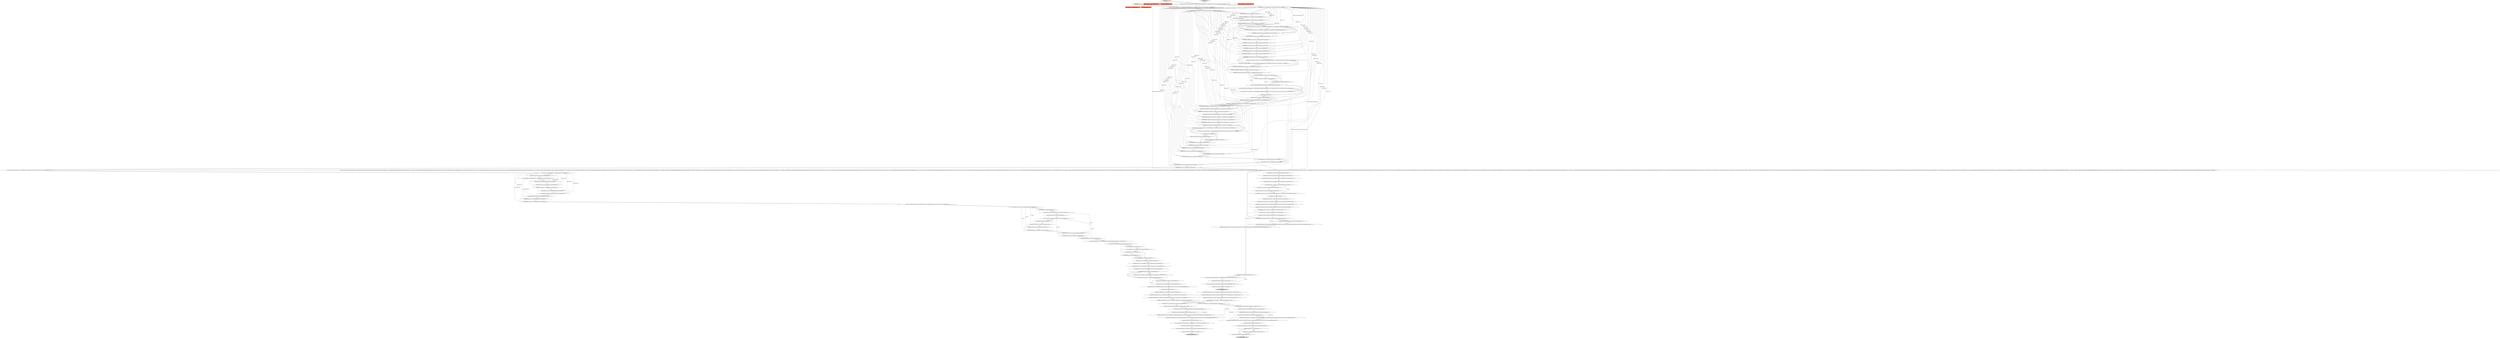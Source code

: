 digraph {
165 [style = filled, label = "AssignIpAddressSearch.done()@@@95@@@['0', '0', '1']", fillcolor = white, shape = ellipse image = "AAA0AAABBB3BBB"];
38 [style = filled, label = "defaultVPCOffProviders.put(Service.NetworkACL,defaultProviders)@@@45@@@['1', '1', '1']", fillcolor = white, shape = ellipse image = "AAA0AAABBB1BBB"];
153 [style = filled, label = "Map<Network.Service,Set<Network.Provider>> netscalerServiceProviders = new HashMap<Network.Service,Set<Network.Provider>>()@@@64@@@['0', '0', '1']", fillcolor = white, shape = ellipse image = "AAA0AAABBB3BBB"];
17 [style = filled, label = "defaultIsolatedNetworkOfferingProviders.put(Service.Vpn,defaultProviders)@@@18@@@['1', '1', '1']", fillcolor = white, shape = ellipse image = "AAA0AAABBB1BBB"];
50 [style = filled, label = "defaultIsolatedNetworkOfferingProviders.put(Service.StaticNat,defaultProviders)@@@16@@@['1', '1', '1']", fillcolor = white, shape = ellipse image = "AAA0AAABBB1BBB"];
27 [style = filled, label = "defaultVPCOffProviders.put(Service.StaticNat,defaultProviders)@@@49@@@['1', '1', '1']", fillcolor = white, shape = ellipse image = "AAA0AAABBB1BBB"];
54 [style = filled, label = "defaultIsolatedNetworkOfferingProviders.put(Service.Dns,defaultProviders)@@@11@@@['1', '1', '1']", fillcolor = white, shape = ellipse image = "AAA0AAABBB1BBB"];
63 [style = filled, label = "defaultIsolatedSourceNatEnabledNetworkOfferingProviders.put(Service.Lb,defaultProviders)@@@34@@@['1', '1', '1']", fillcolor = white, shape = ellipse image = "AAA0AAABBB1BBB"];
127 [style = filled, label = "AssignIpAddressFromPodVlanSearch.and(\"dc\",AssignIpAddressFromPodVlanSearch.entity().getDataCenterId(),Op.EQ)@@@97@@@['0', '0', '1']", fillcolor = white, shape = ellipse image = "AAA0AAABBB3BBB"];
34 [style = filled, label = "defaultIsolatedNetworkOfferingProviders.put(Service.PortForwarding,defaultProviders)@@@17@@@['1', '1', '1']", fillcolor = white, shape = ellipse image = "AAA0AAABBB1BBB"];
95 [style = filled, label = "vlanSearch.and(\"type\",vlanSearch.entity().getVlanType(),Op.EQ)@@@129@@@['0', '1', '0']", fillcolor = white, shape = ellipse image = "AAA0AAABBB2BBB"];
133 [style = filled, label = "vlanSearch.and(\"type\",vlanSearch.entity().getVlanType(),Op.EQ)@@@92@@@['0', '0', '1']", fillcolor = white, shape = ellipse image = "AAA0AAABBB3BBB"];
97 [style = filled, label = "netscalerServiceProviders.put(Service.StaticNat,nsProvider)@@@75@@@['0', '0', '1']", fillcolor = white, shape = ellipse image = "AAA0AAABBB3BBB"];
150 [style = filled, label = "SearchBuilder<VlanVO> podVlanSearch = _vlanDao.createSearchBuilder()@@@100@@@['0', '0', '1']", fillcolor = white, shape = ellipse image = "AAA0AAABBB3BBB"];
44 [style = filled, label = "defaultProviders.clear()@@@27@@@['1', '1', '1']", fillcolor = white, shape = ellipse image = "AAA0AAABBB1BBB"];
124 [style = filled, label = "Set<Provider> sgProviders = new HashSet<Provider>()@@@23@@@['0', '0', '1']", fillcolor = white, shape = ellipse image = "AAA0AAABBB3BBB"];
135 [style = filled, label = "AssignIpAddressSearch.and(\"forSystemVms\",AssignIpAddressSearch.entity().isForSystemVms(),Op.EQ)@@@89@@@['0', '0', '1']", fillcolor = white, shape = ellipse image = "AAA0AAABBB3BBB"];
70 [style = filled, label = "final Map<Network.Service,Set<Network.Provider>> defaultIsolatedSourceNatEnabledNetworkOfferingProviders = new HashMap<Network.Service,Set<Network.Provider>>()@@@26@@@['1', '1', '0']", fillcolor = white, shape = ellipse image = "AAA0AAABBB1BBB"];
93 [style = filled, label = "AssignIpAddressFromPodVlanSearch = _ipAddressDao.createSearchBuilder()@@@133@@@['0', '1', '0']", fillcolor = white, shape = ellipse image = "AAA0AAABBB2BBB"];
25 [style = filled, label = "Transaction.execute(new TransactionCallbackNoReturn(){@Override public void doInTransactionWithoutResult(final TransactionStatus status){NetworkOfferingVO offering = nullif (_networkOfferingDao.findByUniqueName(NetworkOffering.QuickCloudNoServices) == null) {offering = _configMgr.createNetworkOffering(NetworkOffering.QuickCloudNoServices,\"Offering for QuickCloud with no services\",TrafficType.Guest,null,true,Availability.Optional,null,new HashMap<Network.Service,Set<Network.Provider>>(),true,Network.GuestType.Shared,false,null,true,null,true,false,null,false,null,true,false,null,null,true)}if (_networkOfferingDao.findByUniqueName(NetworkOffering.DefaultSharedNetworkOfferingWithSGService) == null) {offering = _configMgr.createNetworkOffering(NetworkOffering.DefaultSharedNetworkOfferingWithSGService,\"Offering for Shared Security group enabled networks\",TrafficType.Guest,null,true,Availability.Optional,null,defaultSharedNetworkOfferingProviders,true,Network.GuestType.Shared,false,null,true,null,true,false,null,false,null,true,false,null,null,true)}if (_networkOfferingDao.findByUniqueName(NetworkOffering.DefaultSharedNetworkOffering) == null) {offering = _configMgr.createNetworkOffering(NetworkOffering.DefaultSharedNetworkOffering,\"Offering for Shared networks\",TrafficType.Guest,null,true,Availability.Optional,null,defaultSharedNetworkOfferingProviders,true,Network.GuestType.Shared,false,null,true,null,true,false,null,false,null,true,false,null,null,true)}if (_networkOfferingDao.findByUniqueName(NetworkOffering.DefaultIsolatedNetworkOfferingWithSourceNatService) == null) {offering = _configMgr.createNetworkOffering(NetworkOffering.DefaultIsolatedNetworkOfferingWithSourceNatService,\"Offering for Isolated networks with Source Nat service enabled\",TrafficType.Guest,null,false,Availability.Required,null,defaultIsolatedSourceNatEnabledNetworkOfferingProviders,true,Network.GuestType.Isolated,false,null,true,null,false,false,null,false,null,true,false,null,null,true)}if (_networkOfferingDao.findByUniqueName(NetworkOffering.DefaultIsolatedNetworkOfferingForVpcNetworks) == null) {offering = _configMgr.createNetworkOffering(NetworkOffering.DefaultIsolatedNetworkOfferingForVpcNetworks,\"Offering for Isolated VPC networks with Source Nat service enabled\",TrafficType.Guest,null,false,Availability.Optional,null,defaultVPCOffProviders,true,Network.GuestType.Isolated,false,null,false,null,false,false,null,false,null,true,true,null,null,true)}if (_networkOfferingDao.findByUniqueName(NetworkOffering.DefaultIsolatedNetworkOfferingForVpcNetworksNoLB) == null) {defaultVPCOffProviders.remove(Service.Lb)offering = _configMgr.createNetworkOffering(NetworkOffering.DefaultIsolatedNetworkOfferingForVpcNetworksNoLB,\"Offering for Isolated VPC networks with Source Nat service enabled and LB service disabled\",TrafficType.Guest,null,false,Availability.Optional,null,defaultVPCOffProviders,true,Network.GuestType.Isolated,false,null,false,null,false,false,null,false,null,true,true,null,null,true)}if (_networkOfferingDao.findByUniqueName(NetworkOffering.DefaultIsolatedNetworkOffering) == null) {offering = _configMgr.createNetworkOffering(NetworkOffering.DefaultIsolatedNetworkOffering,\"Offering for Isolated networks with no Source Nat service\",TrafficType.Guest,null,true,Availability.Optional,null,defaultIsolatedNetworkOfferingProviders,true,Network.GuestType.Isolated,false,null,true,null,true,false,null,false,null,true,false,null,null,true)}final Map<Network.Service,Set<Network.Provider>> internalLbOffProviders = new HashMap<Network.Service,Set<Network.Provider>>()final Set<Network.Provider> defaultVpcProvider = new HashSet<Network.Provider>()defaultVpcProvider.add(Network.Provider.VPCVirtualRouter)final Set<Network.Provider> defaultInternalLbProvider = new HashSet<Network.Provider>()defaultInternalLbProvider.add(Network.Provider.InternalLbVm)internalLbOffProviders.put(Service.Dhcp,defaultVpcProvider)internalLbOffProviders.put(Service.Dns,defaultVpcProvider)internalLbOffProviders.put(Service.UserData,defaultVpcProvider)internalLbOffProviders.put(Service.NetworkACL,defaultVpcProvider)internalLbOffProviders.put(Service.Gateway,defaultVpcProvider)internalLbOffProviders.put(Service.Lb,defaultInternalLbProvider)internalLbOffProviders.put(Service.SourceNat,defaultVpcProvider)if (_networkOfferingDao.findByUniqueName(NetworkOffering.DefaultIsolatedNetworkOfferingForVpcNetworksWithInternalLB) == null) {offering = _configMgr.createNetworkOffering(NetworkOffering.DefaultIsolatedNetworkOfferingForVpcNetworksWithInternalLB,\"Offering for Isolated VPC networks with Internal Lb support\",TrafficType.Guest,null,false,Availability.Optional,null,internalLbOffProviders,true,Network.GuestType.Isolated,false,null,false,null,false,false,null,false,null,true,true,null,null,true)offering.setInternalLb(true)offering.setPublicLb(false)_networkOfferingDao.update(offering.getId(),offering)}final Map<Network.Service,Set<Network.Provider>> netscalerServiceProviders = new HashMap<Network.Service,Set<Network.Provider>>()final Set<Network.Provider> vrProvider = new HashSet<Network.Provider>()vrProvider.add(Provider.VirtualRouter)final Set<Network.Provider> sgProvider = new HashSet<Network.Provider>()sgProvider.add(Provider.SecurityGroupProvider)final Set<Network.Provider> nsProvider = new HashSet<Network.Provider>()nsProvider.add(Provider.Netscaler)netscalerServiceProviders.put(Service.Dhcp,vrProvider)netscalerServiceProviders.put(Service.Dns,vrProvider)netscalerServiceProviders.put(Service.UserData,vrProvider)netscalerServiceProviders.put(Service.SecurityGroup,sgProvider)netscalerServiceProviders.put(Service.StaticNat,nsProvider)netscalerServiceProviders.put(Service.Lb,nsProvider)final Map<Service,Map<Capability,String>> serviceCapabilityMap = new HashMap<Service,Map<Capability,String>>()final Map<Capability,String> elb = new HashMap<Capability,String>()elb.put(Capability.ElasticLb,\"true\")final Map<Capability,String> eip = new HashMap<Capability,String>()eip.put(Capability.ElasticIp,\"true\")serviceCapabilityMap.put(Service.Lb,elb)serviceCapabilityMap.put(Service.StaticNat,eip)if (_networkOfferingDao.findByUniqueName(NetworkOffering.DefaultSharedEIPandELBNetworkOffering) == null) {offering = _configMgr.createNetworkOffering(NetworkOffering.DefaultSharedEIPandELBNetworkOffering,\"Offering for Shared networks with Elastic IP and Elastic LB capabilities\",TrafficType.Guest,null,true,Availability.Optional,null,netscalerServiceProviders,true,Network.GuestType.Shared,false,null,true,serviceCapabilityMap,true,false,null,false,null,true,false,null,null,true)offering.setDedicatedLB(false)_networkOfferingDao.update(offering.getId(),offering)}_networkOfferingDao.persistDefaultL2NetworkOfferings()}})@@@52@@@['1', '1', '0']", fillcolor = white, shape = ellipse image = "AAA0AAABBB1BBB"];
18 [style = filled, label = "defaultIsolatedSourceNatEnabledNetworkOfferingProviders.put(Service.StaticNat,defaultProviders)@@@36@@@['1', '1', '1']", fillcolor = white, shape = ellipse image = "AAA0AAABBB1BBB"];
67 [style = filled, label = "return true@@@149@@@['1', '1', '0']", fillcolor = lightgray, shape = ellipse image = "AAA0AAABBB1BBB"];
66 [style = filled, label = "final Map<Network.Service,Set<Network.Provider>> defaultSharedNetworkOfferingProviders = new HashMap<Network.Service,Set<Network.Provider>>()@@@3@@@['1', '1', '0']", fillcolor = white, shape = ellipse image = "AAA0AAABBB1BBB"];
126 [style = filled, label = "Map<Network.Service,Set<Network.Provider>> defaultSharedSGEnabledNetworkOfferingProviders = new HashMap<Network.Service,Set<Network.Provider>>()@@@19@@@['0', '0', '1']", fillcolor = white, shape = ellipse image = "AAA0AAABBB3BBB"];
148 [style = filled, label = "vrProvider.add(Provider.VirtualRouter)@@@66@@@['0', '0', '1']", fillcolor = white, shape = ellipse image = "AAA0AAABBB3BBB"];
19 [style = filled, label = "return true@@@165@@@['1', '0', '0']", fillcolor = lightgray, shape = ellipse image = "AAA0AAABBB1BBB"];
78 [style = filled, label = "final String name@@@2@@@['1', '1', '0']", fillcolor = tomato, shape = box image = "AAA0AAABBB1BBB"];
56 [style = filled, label = "defaultSharedNetworkOfferingProviders.put(Service.Dhcp,defaultProviders)@@@6@@@['1', '1', '1']", fillcolor = white, shape = ellipse image = "AAA0AAABBB1BBB"];
2 [style = filled, label = "defaultIsolatedSourceNatEnabledNetworkOfferingProviders.put(Service.Gateway,defaultProviders)@@@33@@@['1', '1', '1']", fillcolor = white, shape = ellipse image = "AAA0AAABBB1BBB"];
136 [style = filled, label = "serviceCapabilityMap.put(Service.Lb,elb)@@@82@@@['0', '0', '1']", fillcolor = white, shape = ellipse image = "AAA0AAABBB3BBB"];
45 [style = filled, label = "AssignIpAddressFromPodVlanSearch.and(\"dc\",AssignIpAddressFromPodVlanSearch.entity().getDataCenterId(),Op.EQ)@@@150@@@['1', '0', '0']", fillcolor = white, shape = ellipse image = "AAA0AAABBB1BBB"];
10 [style = filled, label = "defaultSharedSGEnabledNetworkOfferingProviders.put(Service.SecurityGroup,sgProviders)@@@25@@@['1', '1', '1']", fillcolor = white, shape = ellipse image = "AAA0AAABBB1BBB"];
36 [style = filled, label = "defaultProviders.clear()@@@40@@@['1', '1', '1']", fillcolor = white, shape = ellipse image = "AAA0AAABBB1BBB"];
16 [style = filled, label = "defaultIsolatedNetworkOfferingProviders.put(Service.UserData,defaultProviders)@@@12@@@['1', '1', '1']", fillcolor = white, shape = ellipse image = "AAA0AAABBB1BBB"];
120 [style = filled, label = "Map<Capability,String> elb = new HashMap<Capability,String>()@@@78@@@['0', '0', '1']", fillcolor = white, shape = ellipse image = "AAA0AAABBB3BBB"];
117 [style = filled, label = "AssignIpAddressFromPodVlanSearch.done()@@@107@@@['0', '0', '1']", fillcolor = white, shape = ellipse image = "AAA0AAABBB3BBB"];
64 [style = filled, label = "final Map<Network.Service,Set<Network.Provider>> defaultVPCOffProviders = new HashMap<Network.Service,Set<Network.Provider>>()@@@39@@@['1', '1', '0']", fillcolor = white, shape = ellipse image = "AAA0AAABBB1BBB"];
155 [style = filled, label = "s_logger.info(\"IPAddress Manager is configured.\")@@@112@@@['0', '0', '1']", fillcolor = white, shape = ellipse image = "AAA0AAABBB3BBB"];
58 [style = filled, label = "defaultVPCOffProviders.put(Service.UserData,defaultProviders)@@@44@@@['1', '1', '1']", fillcolor = white, shape = ellipse image = "AAA0AAABBB1BBB"];
142 [style = filled, label = "podVlanSearch.and(\"type\",podVlanSearch.entity().getVlanType(),Op.EQ)@@@101@@@['0', '0', '1']", fillcolor = white, shape = ellipse image = "AAA0AAABBB3BBB"];
96 [style = filled, label = "AssignIpAddressSearch.and(\"vlanId\",AssignIpAddressSearch.entity().getVlanId(),Op.IN)@@@127@@@['0', '1', '0']", fillcolor = white, shape = ellipse image = "AAA0AAABBB2BBB"];
55 [style = filled, label = "defaultSharedSGEnabledNetworkOfferingProviders.put(Service.Dhcp,defaultProviders)@@@20@@@['1', '1', '1']", fillcolor = white, shape = ellipse image = "AAA0AAABBB1BBB"];
116 [style = filled, label = "internalLbOffProviders.put(Service.Dns,defaultVpcProvider)@@@58@@@['0', '0', '1']", fillcolor = white, shape = ellipse image = "AAA0AAABBB3BBB"];
151 [style = filled, label = "netscalerServiceProviders.put(Service.Dns,vrProvider)@@@72@@@['0', '0', '1']", fillcolor = white, shape = ellipse image = "AAA0AAABBB3BBB"];
83 [style = filled, label = "AssignIpAddressSearch.done()@@@132@@@['0', '1', '0']", fillcolor = white, shape = ellipse image = "AAA0AAABBB2BBB"];
32 [style = filled, label = "_agentMgr.registerForHostEvents(this,true,false,true)@@@146@@@['1', '1', '0']", fillcolor = white, shape = ellipse image = "AAA0AAABBB1BBB"];
88 [style = filled, label = "AssignIpAddressFromPodVlanSearch.and(\"allocated\",AssignIpAddressFromPodVlanSearch.entity().getAllocatedTime(),Op.NULL)@@@135@@@['0', '1', '0']", fillcolor = white, shape = ellipse image = "AAA0AAABBB2BBB"];
80 [style = filled, label = "AssignIpAddressSearch = _ipAddressDao.createSearchBuilder()@@@124@@@['0', '1', '0']", fillcolor = white, shape = ellipse image = "AAA0AAABBB2BBB"];
125 [style = filled, label = "elb.put(Capability.ElasticLb,\"true\")@@@79@@@['0', '0', '1']", fillcolor = white, shape = ellipse image = "AAA0AAABBB3BBB"];
0 [style = filled, label = "defaultVPCOffProviders.put(Service.Dns,defaultProviders)@@@43@@@['1', '1', '1']", fillcolor = white, shape = ellipse image = "AAA0AAABBB1BBB"];
114 [style = filled, label = "internalLbOffProviders.put(Service.NetworkACL,defaultVpcProvider)@@@60@@@['0', '0', '1']", fillcolor = white, shape = ellipse image = "AAA0AAABBB3BBB"];
84 [style = filled, label = "final Map<String,Object> params@@@2@@@['0', '1', '0']", fillcolor = tomato, shape = box image = "AAA0AAABBB2BBB"];
105 [style = filled, label = "AssignIpAddressSearch.and(\"vlanId\",AssignIpAddressSearch.entity().getVlanId(),Op.IN)@@@87@@@['0', '0', '1']", fillcolor = white, shape = ellipse image = "AAA0AAABBB3BBB"];
161 [style = filled, label = "netscalerServiceProviders.put(Service.UserData,vrProvider)@@@73@@@['0', '0', '1']", fillcolor = white, shape = ellipse image = "AAA0AAABBB3BBB"];
5 [style = filled, label = "defaultSharedSGEnabledNetworkOfferingProviders.put(Service.Dns,defaultProviders)@@@21@@@['1', '1', '1']", fillcolor = white, shape = ellipse image = "AAA0AAABBB1BBB"];
14 [style = filled, label = "defaultVPCOffProviders.put(Service.SourceNat,defaultProviders)@@@48@@@['1', '1', '1']", fillcolor = white, shape = ellipse image = "AAA0AAABBB1BBB"];
100 [style = filled, label = "Map<Capability,String> eip = new HashMap<Capability,String>()@@@80@@@['0', '0', '1']", fillcolor = white, shape = ellipse image = "AAA0AAABBB3BBB"];
59 [style = filled, label = "s_logger.info(\"Network Manager is configured.\")@@@164@@@['1', '0', '0']", fillcolor = white, shape = ellipse image = "AAA0AAABBB1BBB"];
35 [style = filled, label = "defaultIsolatedSourceNatEnabledNetworkOfferingProviders.put(Service.SourceNat,defaultProviders)@@@35@@@['1', '1', '1']", fillcolor = white, shape = ellipse image = "AAA0AAABBB1BBB"];
49 [style = filled, label = "final SearchBuilder<PodVlanMapVO> podVlanMapSB = _podVlanMapDao.createSearchBuilder()@@@156@@@['1', '0', '0']", fillcolor = white, shape = ellipse image = "AAA0AAABBB1BBB"];
33 [style = filled, label = "final SearchBuilder<VlanVO> podVlanSearch = _vlanDao.createSearchBuilder()@@@153@@@['1', '0', '0']", fillcolor = white, shape = ellipse image = "AAA0AAABBB1BBB"];
81 [style = filled, label = "AssignIpAddressFromPodVlanSearch.and(\"vlanId\",AssignIpAddressFromPodVlanSearch.entity().getVlanId(),Op.IN)@@@136@@@['0', '1', '0']", fillcolor = white, shape = ellipse image = "AAA0AAABBB2BBB"];
166 [style = filled, label = "internalLbOffProviders.put(Service.UserData,defaultVpcProvider)@@@59@@@['0', '0', '1']", fillcolor = white, shape = ellipse image = "AAA0AAABBB3BBB"];
53 [style = filled, label = "AssignIpAddressFromPodVlanSearch.join(\"vlan\",podVlanSearch,podVlanSearch.entity().getId(),AssignIpAddressFromPodVlanSearch.entity().getVlanId(),JoinType.INNER)@@@159@@@['1', '0', '0']", fillcolor = white, shape = ellipse image = "AAA0AAABBB1BBB"];
72 [style = filled, label = "defaultProviders.add(Network.Provider.VirtualRouter)@@@28@@@['1', '1', '1']", fillcolor = white, shape = ellipse image = "AAA0AAABBB1BBB"];
41 [style = filled, label = "defaultIsolatedSourceNatEnabledNetworkOfferingProviders.put(Service.Dhcp,defaultProviders)@@@29@@@['1', '1', '1']", fillcolor = white, shape = ellipse image = "AAA0AAABBB1BBB"];
73 [style = filled, label = "defaultSharedNetworkOfferingProviders.put(Service.Dns,defaultProviders)@@@7@@@['1', '1', '1']", fillcolor = white, shape = ellipse image = "AAA0AAABBB1BBB"];
23 [style = filled, label = "AssignIpAddressFromPodVlanSearch.done()@@@144@@@['1', '1', '0']", fillcolor = white, shape = ellipse image = "AAA0AAABBB1BBB"];
6 [style = filled, label = "AssignIpAddressFromPodVlanSearch.join(\"podVlanMapSB\",podVlanMapSB,podVlanMapSB.entity().getVlanDbId(),AssignIpAddressFromPodVlanSearch.entity().getVlanId(),JoinType.INNER)@@@142@@@['1', '1', '0']", fillcolor = white, shape = ellipse image = "AAA0AAABBB1BBB"];
99 [style = filled, label = "AssignIpAddressSearch.and(\"allocated\",AssignIpAddressSearch.entity().getAllocatedTime(),Op.NULL)@@@86@@@['0', '0', '1']", fillcolor = white, shape = ellipse image = "AAA0AAABBB3BBB"];
107 [style = filled, label = "AssignIpAddressSearch.and(\"dc\",AssignIpAddressSearch.entity().getDataCenterId(),Op.EQ)@@@85@@@['0', '0', '1']", fillcolor = white, shape = ellipse image = "AAA0AAABBB3BBB"];
118 [style = filled, label = "return true@@@113@@@['0', '0', '1']", fillcolor = lightgray, shape = ellipse image = "AAA0AAABBB3BBB"];
77 [style = filled, label = "_executor = Executors.newScheduledThreadPool(1,new NamedThreadFactory(\"Network-Scavenger\"))@@@145@@@['1', '1', '0']", fillcolor = white, shape = ellipse image = "AAA0AAABBB1BBB"];
74 [style = filled, label = "defaultIsolatedSourceNatEnabledNetworkOfferingProviders.put(Service.Vpn,defaultProviders)@@@38@@@['1', '1', '1']", fillcolor = white, shape = ellipse image = "AAA0AAABBB1BBB"];
62 [style = filled, label = "final SearchBuilder<PodVlanMapVO> podVlanMapSB = _podVlanMapDao.createSearchBuilder()@@@140@@@['1', '1', '0']", fillcolor = white, shape = ellipse image = "AAA0AAABBB1BBB"];
86 [style = filled, label = "final SearchBuilder<VlanVO> vlanSearch = _vlanDao.createSearchBuilder()@@@128@@@['0', '1', '0']", fillcolor = white, shape = ellipse image = "AAA0AAABBB2BBB"];
91 [style = filled, label = "configure['0', '1', '0']", fillcolor = lightgray, shape = diamond image = "AAA0AAABBB2BBB"];
51 [style = filled, label = "defaultSharedNetworkOfferingProviders.put(Service.UserData,defaultProviders)@@@8@@@['1', '1', '1']", fillcolor = white, shape = ellipse image = "AAA0AAABBB1BBB"];
102 [style = filled, label = "AssignIpAddressFromPodVlanSearch.join(\"podVlanMapSB\",podVlanMapSB,podVlanMapSB.entity().getVlanDbId(),AssignIpAddressFromPodVlanSearch.entity().getVlanId(),JoinType.INNER)@@@105@@@['0', '0', '1']", fillcolor = white, shape = ellipse image = "AAA0AAABBB3BBB"];
145 [style = filled, label = "defaultProviders.add(Network.Provider.VirtualRouter)@@@41@@@['0', '0', '1']", fillcolor = white, shape = ellipse image = "AAA0AAABBB3BBB"];
123 [style = filled, label = "defaultInternalLbProvider.add(Network.Provider.InternalLbVm)@@@56@@@['0', '0', '1']", fillcolor = white, shape = ellipse image = "AAA0AAABBB3BBB"];
106 [style = filled, label = "Map<Service,Map<Capability,String>> serviceCapabilityMap = new HashMap<Service,Map<Capability,String>>()@@@77@@@['0', '0', '1']", fillcolor = white, shape = ellipse image = "AAA0AAABBB3BBB"];
24 [style = filled, label = "Network.State.getStateMachine().registerListener(new NetworkStateListener(_configDao))@@@147@@@['1', '1', '0']", fillcolor = white, shape = ellipse image = "AAA0AAABBB1BBB"];
26 [style = filled, label = "defaultVPCOffProviders.put(Service.PortForwarding,defaultProviders)@@@50@@@['1', '1', '1']", fillcolor = white, shape = ellipse image = "AAA0AAABBB1BBB"];
94 [style = filled, label = "podVlanSearch.and(\"type\",podVlanSearch.entity().getVlanType(),Op.EQ)@@@138@@@['0', '1', '0']", fillcolor = white, shape = ellipse image = "AAA0AAABBB2BBB"];
12 [style = filled, label = "podVlanSearch.and(\"type\",podVlanSearch.entity().getVlanType(),Op.EQ)@@@154@@@['1', '0', '0']", fillcolor = white, shape = ellipse image = "AAA0AAABBB1BBB"];
85 [style = filled, label = "AssignIpAddressSearch.join(\"vlan\",vlanSearch,vlanSearch.entity().getId(),AssignIpAddressSearch.entity().getVlanId(),JoinType.INNER)@@@131@@@['0', '1', '0']", fillcolor = white, shape = ellipse image = "AAA0AAABBB2BBB"];
98 [style = filled, label = "AssignIpAddressSearch = _ipAddressDao.createSearchBuilder()@@@84@@@['0', '0', '1']", fillcolor = white, shape = ellipse image = "AAA0AAABBB3BBB"];
138 [style = filled, label = "Map<Network.Service,Set<Network.Provider>> internalLbOffProviders = new HashMap<Network.Service,Set<Network.Provider>>()@@@52@@@['0', '0', '1']", fillcolor = white, shape = ellipse image = "AAA0AAABBB3BBB"];
89 [style = filled, label = "podVlanSearch.and(\"networkId\",podVlanSearch.entity().getNetworkId(),Op.EQ)@@@139@@@['0', '1', '0']", fillcolor = white, shape = ellipse image = "AAA0AAABBB2BBB"];
144 [style = filled, label = "netscalerServiceProviders.put(Service.Lb,nsProvider)@@@76@@@['0', '0', '1']", fillcolor = white, shape = ellipse image = "AAA0AAABBB3BBB"];
22 [style = filled, label = "_agentMgr.registerForHostEvents(this,true,false,true)@@@162@@@['1', '0', '0']", fillcolor = white, shape = ellipse image = "AAA0AAABBB1BBB"];
159 [style = filled, label = "internalLbOffProviders.put(Service.Dhcp,defaultVpcProvider)@@@57@@@['0', '0', '1']", fillcolor = white, shape = ellipse image = "AAA0AAABBB3BBB"];
92 [style = filled, label = "AssignIpAddressSearch.and(\"allocated\",AssignIpAddressSearch.entity().getAllocatedTime(),Op.NULL)@@@126@@@['0', '1', '0']", fillcolor = white, shape = ellipse image = "AAA0AAABBB2BBB"];
68 [style = filled, label = "final Map<String,Object> params@@@2@@@['1', '0', '0']", fillcolor = tomato, shape = box image = "AAA0AAABBB1BBB"];
112 [style = filled, label = "netscalerServiceProviders.put(Service.SecurityGroup,sgProvider)@@@74@@@['0', '0', '1']", fillcolor = white, shape = ellipse image = "AAA0AAABBB3BBB"];
147 [style = filled, label = "internalLbOffProviders.put(Service.Gateway,defaultVpcProvider)@@@61@@@['0', '0', '1']", fillcolor = white, shape = ellipse image = "AAA0AAABBB3BBB"];
131 [style = filled, label = "Set<Network.Provider> defaultProviders = new HashSet<Network.Provider>()@@@4@@@['0', '0', '1']", fillcolor = white, shape = ellipse image = "AAA0AAABBB3BBB"];
13 [style = filled, label = "defaultIsolatedSourceNatEnabledNetworkOfferingProviders.put(Service.Dns,defaultProviders)@@@30@@@['1', '1', '1']", fillcolor = white, shape = ellipse image = "AAA0AAABBB1BBB"];
76 [style = filled, label = "_executor = Executors.newScheduledThreadPool(1,new NamedThreadFactory(\"Network-Scavenger\"))@@@161@@@['1', '0', '0']", fillcolor = white, shape = ellipse image = "AAA0AAABBB1BBB"];
20 [style = filled, label = "defaultIsolatedNetworkOfferingProviders.put(Service.Lb,defaultProviders)@@@15@@@['1', '1', '1']", fillcolor = white, shape = ellipse image = "AAA0AAABBB1BBB"];
130 [style = filled, label = "Set<Network.Provider> defaultInternalLbProvider = new HashSet<Network.Provider>()@@@55@@@['0', '0', '1']", fillcolor = white, shape = ellipse image = "AAA0AAABBB3BBB"];
29 [style = filled, label = "AssignIpAddressFromPodVlanSearch.join(\"podVlanMapSB\",podVlanMapSB,podVlanMapSB.entity().getVlanDbId(),AssignIpAddressFromPodVlanSearch.entity().getVlanId(),JoinType.INNER)@@@158@@@['1', '0', '0']", fillcolor = white, shape = ellipse image = "AAA0AAABBB1BBB"];
149 [style = filled, label = "sgProvider.add(Provider.SecurityGroupProvider)@@@68@@@['0', '0', '1']", fillcolor = white, shape = ellipse image = "AAA0AAABBB3BBB"];
43 [style = filled, label = "defaultIsolatedSourceNatEnabledNetworkOfferingProviders.put(Service.UserData,defaultProviders)@@@31@@@['1', '1', '1']", fillcolor = white, shape = ellipse image = "AAA0AAABBB1BBB"];
46 [style = filled, label = "AssignIpAddressFromPodVlanSearch.and(\"vlanId\",AssignIpAddressFromPodVlanSearch.entity().getVlanId(),Op.IN)@@@152@@@['1', '0', '0']", fillcolor = white, shape = ellipse image = "AAA0AAABBB1BBB"];
154 [style = filled, label = "RulesContinueOnError.value() != null@@@109@@@['0', '0', '1']", fillcolor = white, shape = diamond image = "AAA0AAABBB3BBB"];
122 [style = filled, label = "Map<Network.Service,Set<Network.Provider>> defaultVPCOffProviders = new HashMap<Network.Service,Set<Network.Provider>>()@@@39@@@['0', '0', '1']", fillcolor = white, shape = ellipse image = "AAA0AAABBB3BBB"];
87 [style = filled, label = "AssignIpAddressFromPodVlanSearch.and(\"dc\",AssignIpAddressFromPodVlanSearch.entity().getDataCenterId(),Op.EQ)@@@134@@@['0', '1', '0']", fillcolor = white, shape = ellipse image = "AAA0AAABBB2BBB"];
42 [style = filled, label = "configure['1', '0', '0']", fillcolor = lightgray, shape = diamond image = "AAA0AAABBB1BBB"];
79 [style = filled, label = "vlanSearch.and(\"networkId\",vlanSearch.entity().getNetworkId(),Op.EQ)@@@130@@@['0', '1', '0']", fillcolor = white, shape = ellipse image = "AAA0AAABBB2BBB"];
139 [style = filled, label = "Set<Network.Provider> sgProvider = new HashSet<Network.Provider>()@@@67@@@['0', '0', '1']", fillcolor = white, shape = ellipse image = "AAA0AAABBB3BBB"];
160 [style = filled, label = "vlanSearch.and(\"networkId\",vlanSearch.entity().getNetworkId(),Op.EQ)@@@93@@@['0', '0', '1']", fillcolor = white, shape = ellipse image = "AAA0AAABBB3BBB"];
90 [style = filled, label = "final SearchBuilder<VlanVO> podVlanSearch = _vlanDao.createSearchBuilder()@@@137@@@['0', '1', '0']", fillcolor = white, shape = ellipse image = "AAA0AAABBB2BBB"];
163 [style = filled, label = "Set<Network.Provider> defaultVpcProvider = new HashSet<Network.Provider>()@@@53@@@['0', '0', '1']", fillcolor = white, shape = ellipse image = "AAA0AAABBB3BBB"];
48 [style = filled, label = "podVlanSearch.and(\"networkId\",podVlanSearch.entity().getNetworkId(),Op.EQ)@@@155@@@['1', '0', '0']", fillcolor = white, shape = ellipse image = "AAA0AAABBB1BBB"];
109 [style = filled, label = "internalLbOffProviders.put(Service.SourceNat,defaultVpcProvider)@@@63@@@['0', '0', '1']", fillcolor = white, shape = ellipse image = "AAA0AAABBB3BBB"];
143 [style = filled, label = "netscalerServiceProviders.put(Service.Dhcp,vrProvider)@@@71@@@['0', '0', '1']", fillcolor = white, shape = ellipse image = "AAA0AAABBB3BBB"];
152 [style = filled, label = "Set<Network.Provider> vrProvider = new HashSet<Network.Provider>()@@@65@@@['0', '0', '1']", fillcolor = white, shape = ellipse image = "AAA0AAABBB3BBB"];
30 [style = filled, label = "final Set<Provider> sgProviders = new HashSet<Provider>()@@@23@@@['1', '1', '0']", fillcolor = white, shape = ellipse image = "AAA0AAABBB1BBB"];
157 [style = filled, label = "String name@@@2@@@['0', '0', '1']", fillcolor = tomato, shape = box image = "AAA0AAABBB3BBB"];
134 [style = filled, label = "SystemVmPublicIpReservationModeStrictness.value()@@@88@@@['0', '0', '1']", fillcolor = white, shape = diamond image = "AAA0AAABBB3BBB"];
15 [style = filled, label = "final Set<Network.Provider> defaultProviders = new HashSet<Network.Provider>()@@@4@@@['1', '1', '0']", fillcolor = white, shape = ellipse image = "AAA0AAABBB1BBB"];
167 [style = filled, label = "Map<Network.Service,Set<Network.Provider>> defaultIsolatedNetworkOfferingProviders = defaultSharedNetworkOfferingProviders@@@9@@@['0', '0', '1']", fillcolor = white, shape = ellipse image = "AAA0AAABBB3BBB"];
128 [style = filled, label = "internalLbOffProviders.put(Service.Lb,defaultInternalLbProvider)@@@62@@@['0', '0', '1']", fillcolor = white, shape = ellipse image = "AAA0AAABBB3BBB"];
3 [style = filled, label = "defaultVPCOffProviders.put(Service.Lb,defaultProviders)@@@47@@@['1', '1', '1']", fillcolor = white, shape = ellipse image = "AAA0AAABBB1BBB"];
137 [style = filled, label = "podVlanSearch.and(\"networkId\",podVlanSearch.entity().getNetworkId(),Op.EQ)@@@102@@@['0', '0', '1']", fillcolor = white, shape = ellipse image = "AAA0AAABBB3BBB"];
108 [style = filled, label = "Map<String,Object> params@@@2@@@['0', '0', '1']", fillcolor = tomato, shape = box image = "AAA0AAABBB3BBB"];
65 [style = filled, label = "defaultIsolatedSourceNatEnabledNetworkOfferingProviders.put(Service.PortForwarding,defaultProviders)@@@37@@@['1', '1', '1']", fillcolor = white, shape = ellipse image = "AAA0AAABBB1BBB"];
129 [style = filled, label = "SearchBuilder<VlanVO> vlanSearch = _vlanDao.createSearchBuilder()@@@91@@@['0', '0', '1']", fillcolor = white, shape = ellipse image = "AAA0AAABBB3BBB"];
40 [style = filled, label = "defaultVPCOffProviders.put(Service.Gateway,defaultProviders)@@@46@@@['1', '1', '1']", fillcolor = white, shape = ellipse image = "AAA0AAABBB1BBB"];
146 [style = filled, label = "Map<Network.Service,Set<Network.Provider>> defaultIsolatedSourceNatEnabledNetworkOfferingProviders = new HashMap<Network.Service,Set<Network.Provider>>()@@@26@@@['0', '0', '1']", fillcolor = white, shape = ellipse image = "AAA0AAABBB3BBB"];
47 [style = filled, label = "final Map<Network.Service,Set<Network.Provider>> defaultIsolatedNetworkOfferingProviders = defaultSharedNetworkOfferingProviders@@@9@@@['1', '1', '0']", fillcolor = white, shape = ellipse image = "AAA0AAABBB1BBB"];
8 [style = filled, label = "sgProviders.add(Provider.SecurityGroupProvider)@@@24@@@['1', '1', '1']", fillcolor = white, shape = ellipse image = "AAA0AAABBB1BBB"];
71 [style = filled, label = "podVlanMapSB.and(\"podId\",podVlanMapSB.entity().getPodId(),Op.EQ)@@@141@@@['1', '1', '0']", fillcolor = white, shape = ellipse image = "AAA0AAABBB1BBB"];
37 [style = filled, label = "defaultProviders.add(Network.Provider.VPCVirtualRouter)@@@41@@@['1', '1', '0']", fillcolor = white, shape = ellipse image = "AAA0AAABBB1BBB"];
82 [style = filled, label = "AssignIpAddressSearch.and(\"dc\",AssignIpAddressSearch.entity().getDataCenterId(),Op.EQ)@@@125@@@['0', '1', '0']", fillcolor = white, shape = ellipse image = "AAA0AAABBB2BBB"];
132 [style = filled, label = "AssignIpAddressSearch.join(\"vlan\",vlanSearch,vlanSearch.entity().getId(),AssignIpAddressSearch.entity().getVlanId(),JoinType.INNER)@@@94@@@['0', '0', '1']", fillcolor = white, shape = ellipse image = "AAA0AAABBB3BBB"];
9 [style = filled, label = "defaultSharedSGEnabledNetworkOfferingProviders.put(Service.UserData,defaultProviders)@@@22@@@['1', '1', '1']", fillcolor = white, shape = ellipse image = "AAA0AAABBB1BBB"];
164 [style = filled, label = "defaultVpcProvider.add(Network.Provider.VPCVirtualRouter)@@@54@@@['0', '0', '1']", fillcolor = white, shape = ellipse image = "AAA0AAABBB3BBB"];
69 [style = filled, label = "defaultProviders.add(Network.Provider.VirtualRouter)@@@5@@@['1', '1', '1']", fillcolor = white, shape = ellipse image = "AAA0AAABBB1BBB"];
61 [style = filled, label = "defaultIsolatedSourceNatEnabledNetworkOfferingProviders.put(Service.Firewall,defaultProviders)@@@32@@@['1', '1', '1']", fillcolor = white, shape = ellipse image = "AAA0AAABBB1BBB"];
104 [style = filled, label = "SearchBuilder<PodVlanMapVO> podVlanMapSB = _podVlanMapDao.createSearchBuilder()@@@103@@@['0', '0', '1']", fillcolor = white, shape = ellipse image = "AAA0AAABBB3BBB"];
7 [style = filled, label = "final Map<Network.Service,Set<Network.Provider>> defaultSharedSGEnabledNetworkOfferingProviders = new HashMap<Network.Service,Set<Network.Provider>>()@@@19@@@['1', '1', '0']", fillcolor = white, shape = ellipse image = "AAA0AAABBB1BBB"];
1 [style = filled, label = "Network.State.getStateMachine().registerListener(new NetworkStateListener(_configDao))@@@163@@@['1', '0', '0']", fillcolor = white, shape = ellipse image = "AAA0AAABBB1BBB"];
115 [style = filled, label = "AssignIpAddressFromPodVlanSearch.join(\"vlan\",podVlanSearch,podVlanSearch.entity().getId(),AssignIpAddressFromPodVlanSearch.entity().getVlanId(),JoinType.INNER)@@@106@@@['0', '0', '1']", fillcolor = white, shape = ellipse image = "AAA0AAABBB3BBB"];
158 [style = filled, label = "Network.State.getStateMachine().registerListener(new NetworkStateListener(_configDao))@@@108@@@['0', '0', '1']", fillcolor = white, shape = ellipse image = "AAA0AAABBB3BBB"];
21 [style = filled, label = "defaultIsolatedNetworkOfferingProviders.put(Service.Gateway,defaultProviders)@@@14@@@['1', '1', '1']", fillcolor = white, shape = ellipse image = "AAA0AAABBB1BBB"];
4 [style = filled, label = "s_logger.info(\"Network Manager is configured.\")@@@148@@@['1', '1', '0']", fillcolor = white, shape = ellipse image = "AAA0AAABBB1BBB"];
52 [style = filled, label = "AssignIpAddressFromPodVlanSearch.join(\"vlan\",podVlanSearch,podVlanSearch.entity().getId(),AssignIpAddressFromPodVlanSearch.entity().getVlanId(),JoinType.INNER)@@@143@@@['1', '1', '0']", fillcolor = white, shape = ellipse image = "AAA0AAABBB1BBB"];
156 [style = filled, label = "Set<Network.Provider> nsProvider = new HashSet<Network.Provider>()@@@69@@@['0', '0', '1']", fillcolor = white, shape = ellipse image = "AAA0AAABBB3BBB"];
57 [style = filled, label = "AssignIpAddressFromPodVlanSearch.done()@@@160@@@['1', '0', '0']", fillcolor = white, shape = ellipse image = "AAA0AAABBB1BBB"];
75 [style = filled, label = "defaultIsolatedNetworkOfferingProviders.put(Service.Firewall,defaultProviders)@@@13@@@['1', '1', '1']", fillcolor = white, shape = ellipse image = "AAA0AAABBB1BBB"];
162 [style = filled, label = "Map<Network.Service,Set<Network.Provider>> defaultSharedNetworkOfferingProviders = new HashMap<Network.Service,Set<Network.Provider>>()@@@3@@@['0', '0', '1']", fillcolor = white, shape = ellipse image = "AAA0AAABBB3BBB"];
110 [style = filled, label = "podVlanMapSB.and(\"podId\",podVlanMapSB.entity().getPodId(),Op.EQ)@@@104@@@['0', '0', '1']", fillcolor = white, shape = ellipse image = "AAA0AAABBB3BBB"];
28 [style = filled, label = "AssignIpAddressFromPodVlanSearch.and(\"allocated\",AssignIpAddressFromPodVlanSearch.entity().getAllocatedTime(),Op.NULL)@@@151@@@['1', '0', '0']", fillcolor = white, shape = ellipse image = "AAA0AAABBB1BBB"];
141 [style = filled, label = "AssignIpAddressFromPodVlanSearch.and(\"vlanId\",AssignIpAddressFromPodVlanSearch.entity().getVlanId(),Op.IN)@@@99@@@['0', '0', '1']", fillcolor = white, shape = ellipse image = "AAA0AAABBB3BBB"];
111 [style = filled, label = "configure['0', '0', '1']", fillcolor = lightgray, shape = diamond image = "AAA0AAABBB3BBB"];
140 [style = filled, label = "nsProvider.add(Provider.Netscaler)@@@70@@@['0', '0', '1']", fillcolor = white, shape = ellipse image = "AAA0AAABBB3BBB"];
121 [style = filled, label = "AssignIpAddressFromPodVlanSearch = _ipAddressDao.createSearchBuilder()@@@96@@@['0', '0', '1']", fillcolor = white, shape = ellipse image = "AAA0AAABBB3BBB"];
119 [style = filled, label = "AssignIpAddressFromPodVlanSearch.and(\"allocated\",AssignIpAddressFromPodVlanSearch.entity().getAllocatedTime(),Op.NULL)@@@98@@@['0', '0', '1']", fillcolor = white, shape = ellipse image = "AAA0AAABBB3BBB"];
31 [style = filled, label = "defaultIsolatedNetworkOfferingProviders.put(Service.Dhcp,defaultProviders)@@@10@@@['1', '1', '1']", fillcolor = white, shape = ellipse image = "AAA0AAABBB1BBB"];
113 [style = filled, label = "rulesContinueOnErrFlag = RulesContinueOnError.value()@@@110@@@['0', '0', '1']", fillcolor = white, shape = ellipse image = "AAA0AAABBB3BBB"];
103 [style = filled, label = "eip.put(Capability.ElasticIp,\"true\")@@@81@@@['0', '0', '1']", fillcolor = white, shape = ellipse image = "AAA0AAABBB3BBB"];
39 [style = filled, label = "defaultVPCOffProviders.put(Service.Dhcp,defaultProviders)@@@42@@@['1', '1', '1']", fillcolor = white, shape = ellipse image = "AAA0AAABBB1BBB"];
11 [style = filled, label = "defaultVPCOffProviders.put(Service.Vpn,defaultProviders)@@@51@@@['1', '1', '1']", fillcolor = white, shape = ellipse image = "AAA0AAABBB1BBB"];
60 [style = filled, label = "podVlanMapSB.and(\"podId\",podVlanMapSB.entity().getPodId(),Op.EQ)@@@157@@@['1', '0', '0']", fillcolor = white, shape = ellipse image = "AAA0AAABBB1BBB"];
101 [style = filled, label = "serviceCapabilityMap.put(Service.StaticNat,eip)@@@83@@@['0', '0', '1']", fillcolor = white, shape = ellipse image = "AAA0AAABBB3BBB"];
15->20 [style = solid, label="defaultProviders"];
31->54 [style = bold, label=""];
15->3 [style = solid, label="defaultProviders"];
91->78 [style = dotted, label="true"];
33->53 [style = solid, label="podVlanSearch"];
97->144 [style = bold, label=""];
161->112 [style = bold, label=""];
49->60 [style = bold, label=""];
112->97 [style = bold, label=""];
74->64 [style = bold, label=""];
15->41 [style = solid, label="defaultProviders"];
54->16 [style = bold, label=""];
38->40 [style = bold, label=""];
145->39 [style = bold, label=""];
15->58 [style = solid, label="defaultProviders"];
2->63 [style = bold, label=""];
66->162 [style = dashed, label="0"];
136->101 [style = bold, label=""];
121->127 [style = bold, label=""];
69->56 [style = bold, label=""];
41->13 [style = bold, label=""];
49->29 [style = solid, label="podVlanMapSB"];
23->77 [style = bold, label=""];
131->14 [style = solid, label="defaultProviders"];
135->129 [style = bold, label=""];
15->16 [style = solid, label="defaultProviders"];
9->30 [style = bold, label=""];
63->35 [style = bold, label=""];
163->114 [style = solid, label="defaultVpcProvider"];
86->95 [style = bold, label=""];
107->99 [style = bold, label=""];
146->44 [style = bold, label=""];
137->104 [style = bold, label=""];
131->2 [style = solid, label="defaultProviders"];
49->104 [style = dashed, label="0"];
15->51 [style = solid, label="defaultProviders"];
163->159 [style = solid, label="defaultVpcProvider"];
109->153 [style = bold, label=""];
134->135 [style = bold, label=""];
131->20 [style = solid, label="defaultProviders"];
127->119 [style = bold, label=""];
155->118 [style = bold, label=""];
35->18 [style = bold, label=""];
43->61 [style = bold, label=""];
131->38 [style = solid, label="defaultProviders"];
164->130 [style = bold, label=""];
154->155 [style = bold, label=""];
131->69 [style = bold, label=""];
29->53 [style = bold, label=""];
15->131 [style = dashed, label="0"];
130->128 [style = solid, label="defaultInternalLbProvider"];
90->94 [style = bold, label=""];
30->124 [style = dashed, label="0"];
126->55 [style = bold, label=""];
15->21 [style = solid, label="defaultProviders"];
64->25 [style = solid, label="defaultVPCOffProviders"];
33->12 [style = bold, label=""];
15->11 [style = solid, label="defaultProviders"];
124->10 [style = solid, label="sgProviders"];
131->74 [style = solid, label="defaultProviders"];
131->43 [style = solid, label="defaultProviders"];
64->36 [style = bold, label=""];
95->79 [style = bold, label=""];
111->157 [style = dotted, label="true"];
47->25 [style = solid, label="defaultIsolatedNetworkOfferingProviders"];
4->67 [style = bold, label=""];
52->23 [style = bold, label=""];
15->27 [style = solid, label="defaultProviders"];
15->13 [style = solid, label="defaultProviders"];
140->143 [style = bold, label=""];
147->128 [style = bold, label=""];
3->14 [style = bold, label=""];
114->147 [style = bold, label=""];
120->136 [style = solid, label="elb"];
131->17 [style = solid, label="defaultProviders"];
131->63 [style = solid, label="defaultProviders"];
59->19 [style = bold, label=""];
77->32 [style = bold, label=""];
134->129 [style = bold, label=""];
83->93 [style = bold, label=""];
56->73 [style = bold, label=""];
72->41 [style = bold, label=""];
60->29 [style = bold, label=""];
163->147 [style = solid, label="defaultVpcProvider"];
119->141 [style = bold, label=""];
70->25 [style = solid, label="defaultIsolatedSourceNatEnabledNetworkOfferingProviders"];
150->142 [style = bold, label=""];
30->10 [style = solid, label="sgProviders"];
55->5 [style = bold, label=""];
47->167 [style = dashed, label="0"];
65->74 [style = bold, label=""];
34->17 [style = bold, label=""];
152->161 [style = solid, label="vrProvider"];
42->68 [style = dotted, label="true"];
7->55 [style = bold, label=""];
13->43 [style = bold, label=""];
134->135 [style = dotted, label="true"];
57->76 [style = bold, label=""];
87->88 [style = bold, label=""];
124->8 [style = bold, label=""];
78->157 [style = dashed, label="0"];
15->35 [style = solid, label="defaultProviders"];
93->87 [style = bold, label=""];
45->28 [style = bold, label=""];
131->39 [style = solid, label="defaultProviders"];
131->40 [style = solid, label="defaultProviders"];
7->126 [style = dashed, label="0"];
158->154 [style = bold, label=""];
21->20 [style = bold, label=""];
73->51 [style = bold, label=""];
15->9 [style = solid, label="defaultProviders"];
144->106 [style = bold, label=""];
66->15 [style = bold, label=""];
74->122 [style = bold, label=""];
15->56 [style = solid, label="defaultProviders"];
96->86 [style = bold, label=""];
15->18 [style = solid, label="defaultProviders"];
15->65 [style = solid, label="defaultProviders"];
47->31 [style = bold, label=""];
27->26 [style = bold, label=""];
23->24 [style = solid, label="vlanSearch"];
131->73 [style = solid, label="defaultProviders"];
131->11 [style = solid, label="defaultProviders"];
94->89 [style = bold, label=""];
131->54 [style = solid, label="defaultProviders"];
128->109 [style = bold, label=""];
62->71 [style = bold, label=""];
154->113 [style = bold, label=""];
66->25 [style = solid, label="defaultSharedNetworkOfferingProviders"];
141->150 [style = bold, label=""];
22->1 [style = bold, label=""];
75->21 [style = bold, label=""];
61->2 [style = bold, label=""];
15->17 [style = solid, label="defaultProviders"];
162->131 [style = bold, label=""];
131->41 [style = solid, label="defaultProviders"];
8->10 [style = bold, label=""];
131->55 [style = solid, label="defaultProviders"];
115->117 [style = bold, label=""];
70->146 [style = dashed, label="0"];
15->74 [style = solid, label="defaultProviders"];
71->6 [style = bold, label=""];
11->25 [style = bold, label=""];
139->149 [style = bold, label=""];
58->38 [style = bold, label=""];
15->0 [style = solid, label="defaultProviders"];
131->16 [style = solid, label="defaultProviders"];
15->55 [style = solid, label="defaultProviders"];
12->48 [style = bold, label=""];
130->123 [style = bold, label=""];
129->133 [style = bold, label=""];
15->39 [style = solid, label="defaultProviders"];
67->45 [style = bold, label=""];
163->164 [style = bold, label=""];
153->152 [style = bold, label=""];
24->4 [style = bold, label=""];
110->102 [style = bold, label=""];
156->97 [style = solid, label="nsProvider"];
131->5 [style = solid, label="defaultProviders"];
44->72 [style = bold, label=""];
18->65 [style = bold, label=""];
131->51 [style = solid, label="defaultProviders"];
36->145 [style = bold, label=""];
15->43 [style = solid, label="defaultProviders"];
131->21 [style = solid, label="defaultProviders"];
9->124 [style = bold, label=""];
104->110 [style = bold, label=""];
15->63 [style = solid, label="defaultProviders"];
165->121 [style = bold, label=""];
131->56 [style = solid, label="defaultProviders"];
102->115 [style = bold, label=""];
154->113 [style = dotted, label="true"];
53->57 [style = bold, label=""];
92->96 [style = bold, label=""];
125->100 [style = bold, label=""];
0->58 [style = bold, label=""];
15->38 [style = solid, label="defaultProviders"];
116->166 [style = bold, label=""];
15->31 [style = solid, label="defaultProviders"];
131->75 [style = solid, label="defaultProviders"];
152->143 [style = solid, label="vrProvider"];
15->40 [style = solid, label="defaultProviders"];
111->108 [style = dotted, label="true"];
26->11 [style = bold, label=""];
91->66 [style = bold, label=""];
15->54 [style = solid, label="defaultProviders"];
131->61 [style = solid, label="defaultProviders"];
131->0 [style = solid, label="defaultProviders"];
166->114 [style = bold, label=""];
162->167 [style = solid, label="defaultSharedNetworkOfferingProviders"];
82->92 [style = bold, label=""];
81->90 [style = bold, label=""];
66->47 [style = solid, label="defaultSharedNetworkOfferingProviders"];
15->26 [style = solid, label="defaultProviders"];
131->65 [style = solid, label="defaultProviders"];
17->126 [style = bold, label=""];
163->116 [style = solid, label="defaultVpcProvider"];
17->7 [style = bold, label=""];
150->115 [style = solid, label="podVlanSearch"];
40->3 [style = bold, label=""];
152->148 [style = bold, label=""];
10->146 [style = bold, label=""];
86->85 [style = solid, label="vlanSearch"];
62->6 [style = solid, label="podVlanMapSB"];
159->116 [style = bold, label=""];
37->145 [style = dashed, label="0"];
103->136 [style = bold, label=""];
106->120 [style = bold, label=""];
131->58 [style = solid, label="defaultProviders"];
98->107 [style = bold, label=""];
100->101 [style = solid, label="eip"];
163->109 [style = solid, label="defaultVpcProvider"];
14->27 [style = bold, label=""];
89->62 [style = bold, label=""];
111->162 [style = bold, label=""];
120->125 [style = bold, label=""];
139->112 [style = solid, label="sgProvider"];
88->81 [style = bold, label=""];
51->167 [style = bold, label=""];
51->47 [style = bold, label=""];
48->49 [style = bold, label=""];
25->62 [style = bold, label=""];
20->50 [style = bold, label=""];
36->37 [style = bold, label=""];
104->102 [style = solid, label="podVlanMapSB"];
131->18 [style = solid, label="defaultProviders"];
91->84 [style = dotted, label="true"];
42->78 [style = dotted, label="true"];
163->166 [style = solid, label="defaultVpcProvider"];
70->44 [style = bold, label=""];
42->66 [style = bold, label=""];
80->82 [style = bold, label=""];
133->160 [style = bold, label=""];
156->140 [style = bold, label=""];
149->156 [style = bold, label=""];
15->14 [style = solid, label="defaultProviders"];
131->9 [style = solid, label="defaultProviders"];
64->122 [style = dashed, label="0"];
122->36 [style = bold, label=""];
132->165 [style = bold, label=""];
131->34 [style = solid, label="defaultProviders"];
101->98 [style = bold, label=""];
131->26 [style = solid, label="defaultProviders"];
5->9 [style = bold, label=""];
131->3 [style = solid, label="defaultProviders"];
76->22 [style = bold, label=""];
99->105 [style = bold, label=""];
113->155 [style = bold, label=""];
131->35 [style = solid, label="defaultProviders"];
152->151 [style = solid, label="vrProvider"];
15->61 [style = solid, label="defaultProviders"];
46->33 [style = bold, label=""];
131->31 [style = solid, label="defaultProviders"];
148->139 [style = bold, label=""];
15->75 [style = solid, label="defaultProviders"];
15->69 [style = bold, label=""];
6->52 [style = bold, label=""];
1->59 [style = bold, label=""];
79->85 [style = bold, label=""];
37->39 [style = bold, label=""];
167->31 [style = bold, label=""];
11->138 [style = bold, label=""];
28->46 [style = bold, label=""];
138->163 [style = bold, label=""];
15->5 [style = solid, label="defaultProviders"];
156->144 [style = solid, label="nsProvider"];
131->13 [style = solid, label="defaultProviders"];
151->161 [style = bold, label=""];
33->150 [style = dashed, label="0"];
160->132 [style = bold, label=""];
25->80 [style = bold, label=""];
129->132 [style = solid, label="vlanSearch"];
15->73 [style = solid, label="defaultProviders"];
105->134 [style = bold, label=""];
131->50 [style = solid, label="defaultProviders"];
117->158 [style = bold, label=""];
15->34 [style = solid, label="defaultProviders"];
50->34 [style = bold, label=""];
123->159 [style = bold, label=""];
39->0 [style = bold, label=""];
30->8 [style = bold, label=""];
16->75 [style = bold, label=""];
15->2 [style = solid, label="defaultProviders"];
10->70 [style = bold, label=""];
100->103 [style = bold, label=""];
131->27 [style = solid, label="defaultProviders"];
143->151 [style = bold, label=""];
90->52 [style = solid, label="podVlanSearch"];
142->137 [style = bold, label=""];
85->83 [style = bold, label=""];
32->24 [style = bold, label=""];
15->50 [style = solid, label="defaultProviders"];
}
